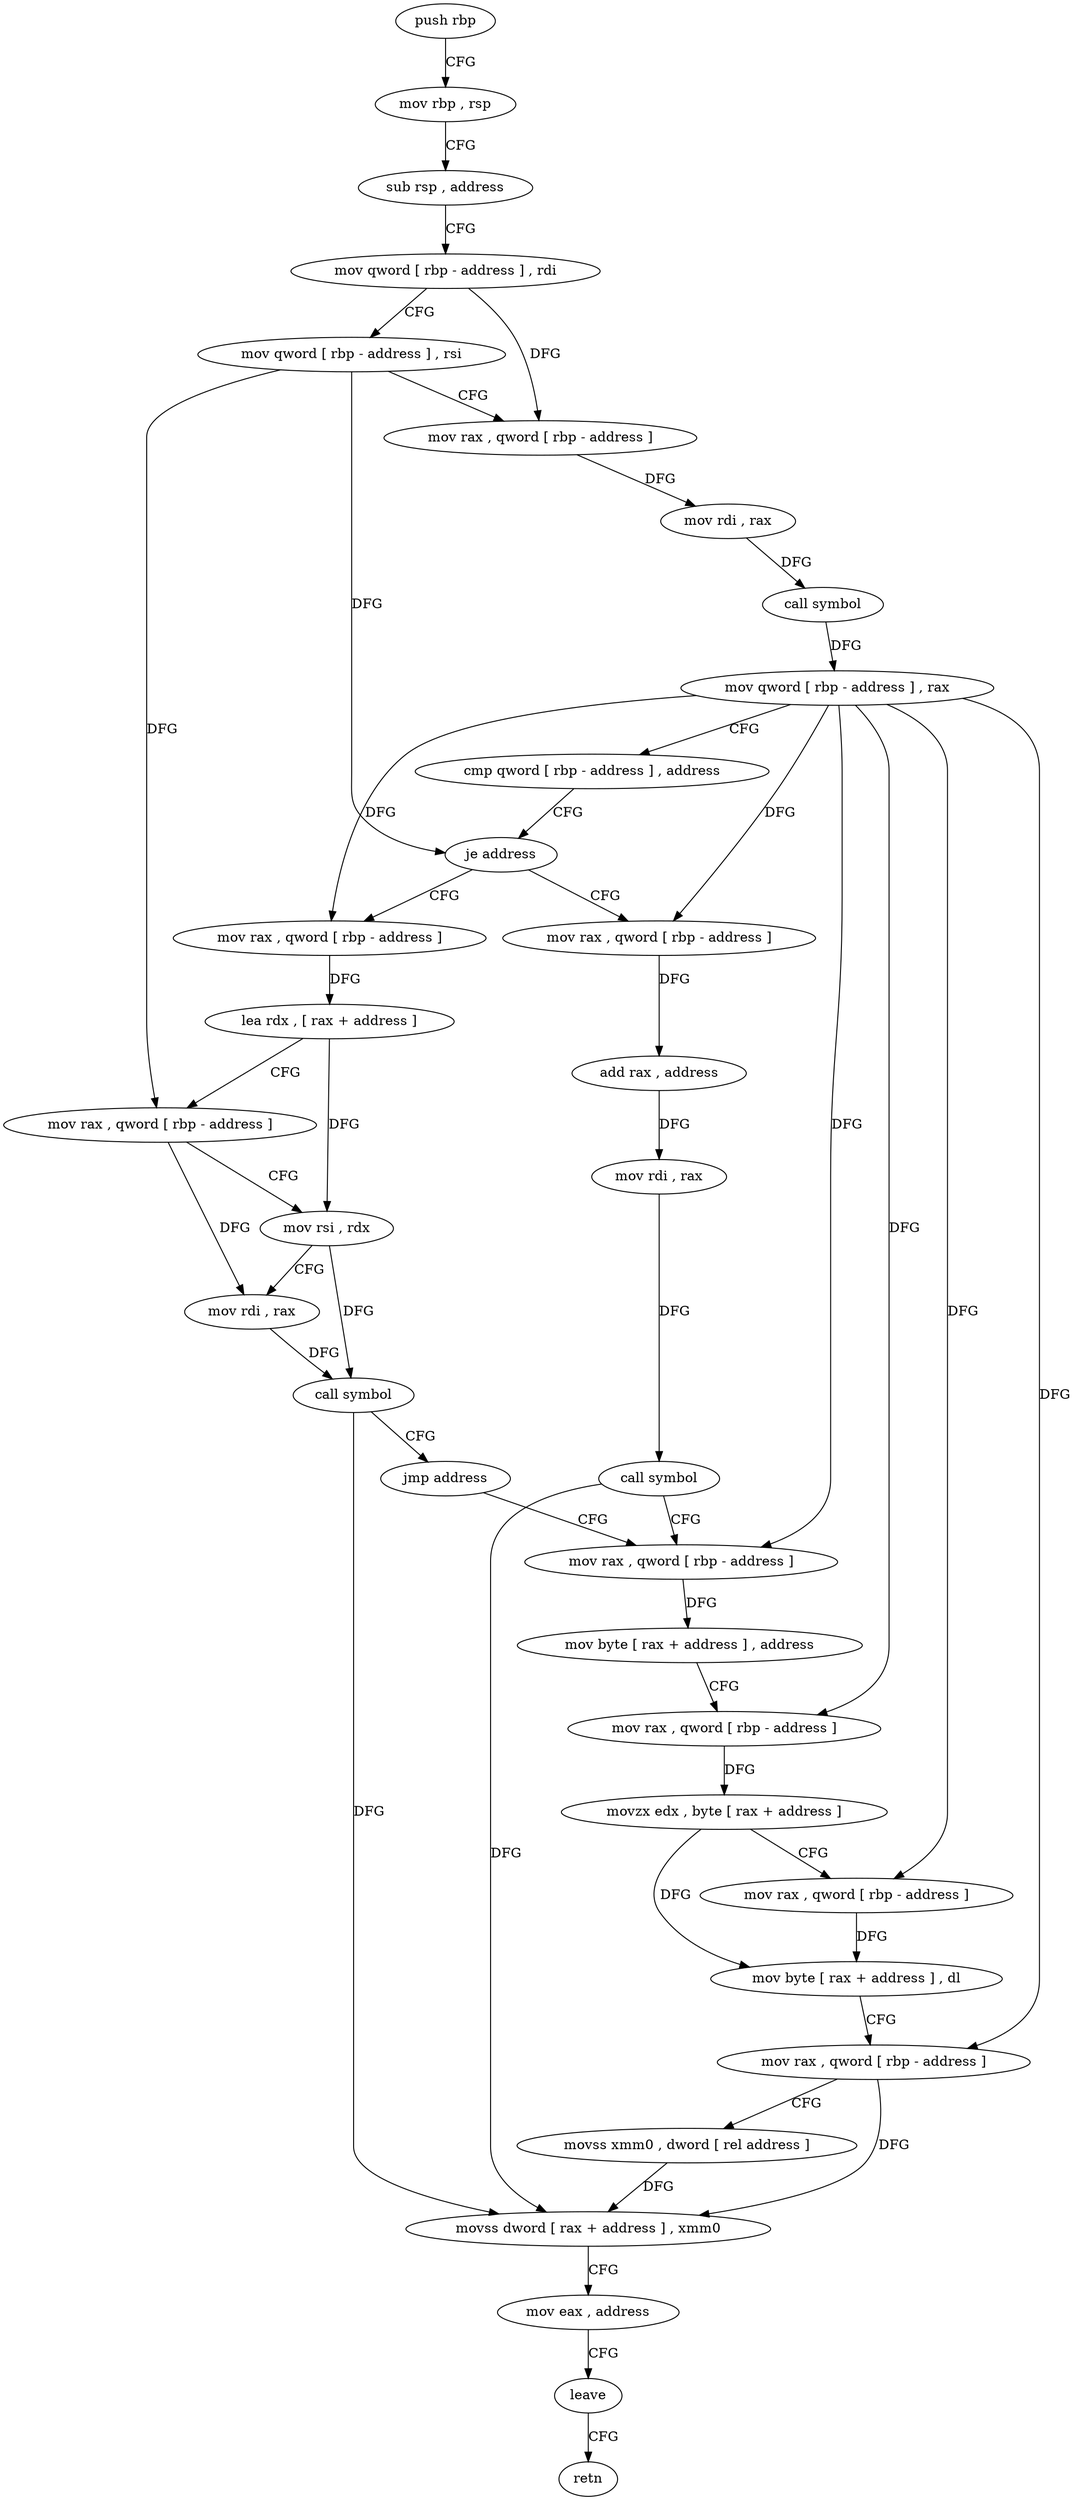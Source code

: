 digraph "func" {
"4258633" [label = "push rbp" ]
"4258634" [label = "mov rbp , rsp" ]
"4258637" [label = "sub rsp , address" ]
"4258641" [label = "mov qword [ rbp - address ] , rdi" ]
"4258645" [label = "mov qword [ rbp - address ] , rsi" ]
"4258649" [label = "mov rax , qword [ rbp - address ]" ]
"4258653" [label = "mov rdi , rax" ]
"4258656" [label = "call symbol" ]
"4258661" [label = "mov qword [ rbp - address ] , rax" ]
"4258665" [label = "cmp qword [ rbp - address ] , address" ]
"4258670" [label = "je address" ]
"4258697" [label = "mov rax , qword [ rbp - address ]" ]
"4258672" [label = "mov rax , qword [ rbp - address ]" ]
"4258701" [label = "add rax , address" ]
"4258705" [label = "mov rdi , rax" ]
"4258708" [label = "call symbol" ]
"4258713" [label = "mov rax , qword [ rbp - address ]" ]
"4258676" [label = "lea rdx , [ rax + address ]" ]
"4258680" [label = "mov rax , qword [ rbp - address ]" ]
"4258684" [label = "mov rsi , rdx" ]
"4258687" [label = "mov rdi , rax" ]
"4258690" [label = "call symbol" ]
"4258695" [label = "jmp address" ]
"4258717" [label = "mov byte [ rax + address ] , address" ]
"4258721" [label = "mov rax , qword [ rbp - address ]" ]
"4258725" [label = "movzx edx , byte [ rax + address ]" ]
"4258729" [label = "mov rax , qword [ rbp - address ]" ]
"4258733" [label = "mov byte [ rax + address ] , dl" ]
"4258736" [label = "mov rax , qword [ rbp - address ]" ]
"4258740" [label = "movss xmm0 , dword [ rel address ]" ]
"4258748" [label = "movss dword [ rax + address ] , xmm0" ]
"4258753" [label = "mov eax , address" ]
"4258758" [label = "leave" ]
"4258759" [label = "retn" ]
"4258633" -> "4258634" [ label = "CFG" ]
"4258634" -> "4258637" [ label = "CFG" ]
"4258637" -> "4258641" [ label = "CFG" ]
"4258641" -> "4258645" [ label = "CFG" ]
"4258641" -> "4258649" [ label = "DFG" ]
"4258645" -> "4258649" [ label = "CFG" ]
"4258645" -> "4258670" [ label = "DFG" ]
"4258645" -> "4258680" [ label = "DFG" ]
"4258649" -> "4258653" [ label = "DFG" ]
"4258653" -> "4258656" [ label = "DFG" ]
"4258656" -> "4258661" [ label = "DFG" ]
"4258661" -> "4258665" [ label = "CFG" ]
"4258661" -> "4258697" [ label = "DFG" ]
"4258661" -> "4258672" [ label = "DFG" ]
"4258661" -> "4258713" [ label = "DFG" ]
"4258661" -> "4258721" [ label = "DFG" ]
"4258661" -> "4258729" [ label = "DFG" ]
"4258661" -> "4258736" [ label = "DFG" ]
"4258665" -> "4258670" [ label = "CFG" ]
"4258670" -> "4258697" [ label = "CFG" ]
"4258670" -> "4258672" [ label = "CFG" ]
"4258697" -> "4258701" [ label = "DFG" ]
"4258672" -> "4258676" [ label = "DFG" ]
"4258701" -> "4258705" [ label = "DFG" ]
"4258705" -> "4258708" [ label = "DFG" ]
"4258708" -> "4258713" [ label = "CFG" ]
"4258708" -> "4258748" [ label = "DFG" ]
"4258713" -> "4258717" [ label = "DFG" ]
"4258676" -> "4258680" [ label = "CFG" ]
"4258676" -> "4258684" [ label = "DFG" ]
"4258680" -> "4258684" [ label = "CFG" ]
"4258680" -> "4258687" [ label = "DFG" ]
"4258684" -> "4258687" [ label = "CFG" ]
"4258684" -> "4258690" [ label = "DFG" ]
"4258687" -> "4258690" [ label = "DFG" ]
"4258690" -> "4258695" [ label = "CFG" ]
"4258690" -> "4258748" [ label = "DFG" ]
"4258695" -> "4258713" [ label = "CFG" ]
"4258717" -> "4258721" [ label = "CFG" ]
"4258721" -> "4258725" [ label = "DFG" ]
"4258725" -> "4258729" [ label = "CFG" ]
"4258725" -> "4258733" [ label = "DFG" ]
"4258729" -> "4258733" [ label = "DFG" ]
"4258733" -> "4258736" [ label = "CFG" ]
"4258736" -> "4258740" [ label = "CFG" ]
"4258736" -> "4258748" [ label = "DFG" ]
"4258740" -> "4258748" [ label = "DFG" ]
"4258748" -> "4258753" [ label = "CFG" ]
"4258753" -> "4258758" [ label = "CFG" ]
"4258758" -> "4258759" [ label = "CFG" ]
}

